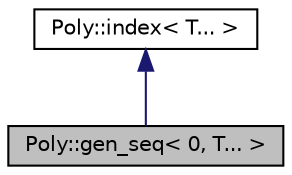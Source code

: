 digraph "Poly::gen_seq&lt; 0, T... &gt;"
{
  edge [fontname="Helvetica",fontsize="10",labelfontname="Helvetica",labelfontsize="10"];
  node [fontname="Helvetica",fontsize="10",shape=record];
  Node2 [label="Poly::gen_seq\< 0, T... \>",height=0.2,width=0.4,color="black", fillcolor="grey75", style="filled", fontcolor="black"];
  Node3 -> Node2 [dir="back",color="midnightblue",fontsize="10",style="solid",fontname="Helvetica"];
  Node3 [label="Poly::index\< T... \>",height=0.2,width=0.4,color="black", fillcolor="white", style="filled",URL="$struct_poly_1_1index.html"];
}
